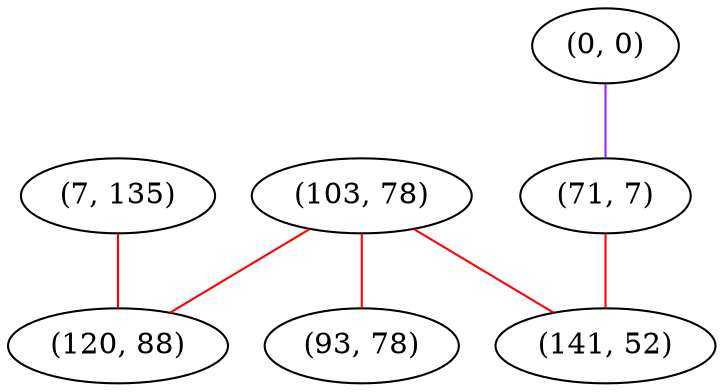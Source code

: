 graph "" {
"(103, 78)";
"(0, 0)";
"(7, 135)";
"(71, 7)";
"(120, 88)";
"(93, 78)";
"(141, 52)";
"(103, 78)" -- "(93, 78)"  [color=red, key=0, weight=1];
"(103, 78)" -- "(141, 52)"  [color=red, key=0, weight=1];
"(103, 78)" -- "(120, 88)"  [color=red, key=0, weight=1];
"(0, 0)" -- "(71, 7)"  [color=purple, key=0, weight=4];
"(7, 135)" -- "(120, 88)"  [color=red, key=0, weight=1];
"(71, 7)" -- "(141, 52)"  [color=red, key=0, weight=1];
}
